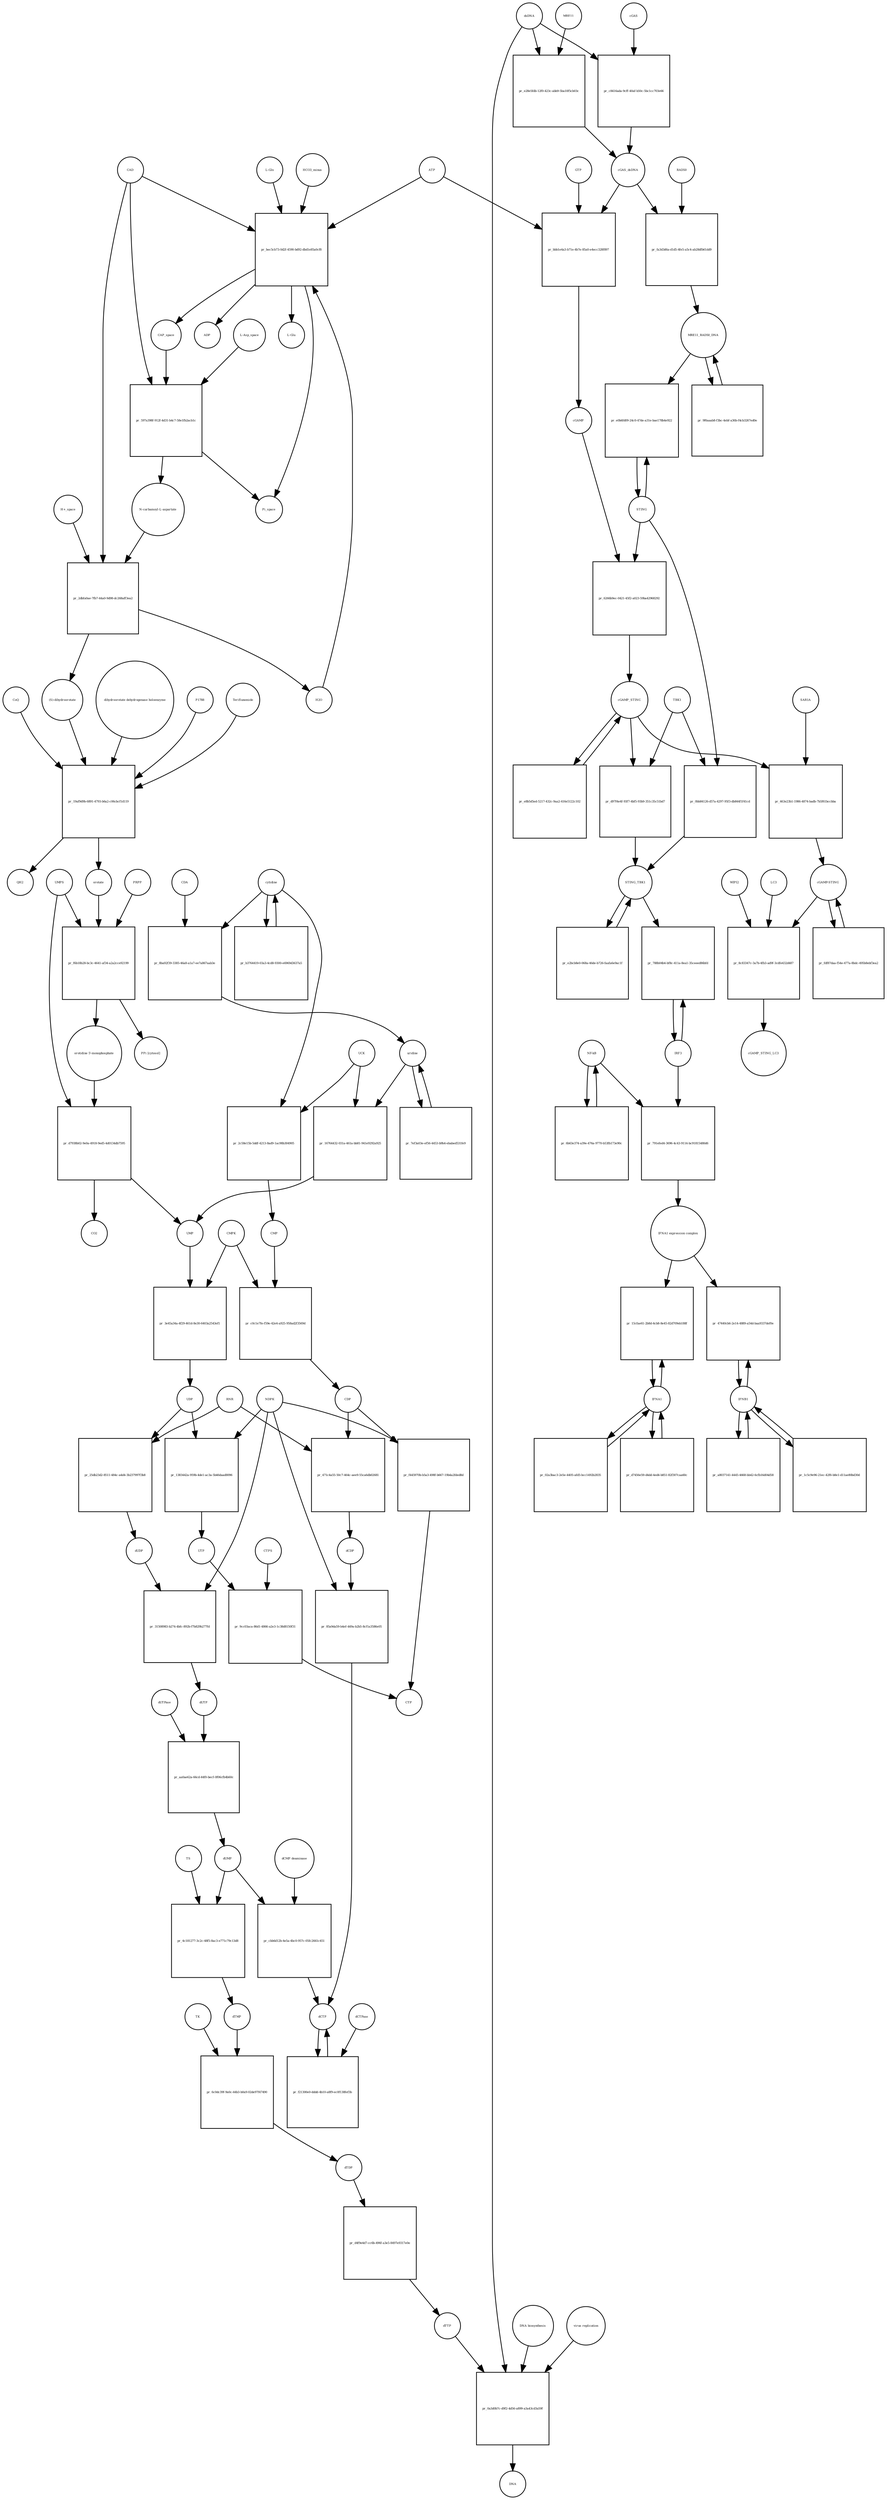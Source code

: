 strict digraph  {
"L-Gln" [annotation="", bipartite=0, cls="simple chemical", fontsize=4, label="L-Gln", shape=circle];
"pr_bec5cb73-0d2f-4590-bd92-dbd1e85a0cf8" [annotation="", bipartite=1, cls=process, fontsize=4, label="pr_bec5cb73-0d2f-4590-bd92-dbd1e85a0cf8", shape=square];
CAP_space [annotation="", bipartite=0, cls="simple chemical", fontsize=4, label=CAP_space, shape=circle];
CAD [annotation="", bipartite=0, cls=macromolecule, fontsize=4, label=CAD, shape=circle];
HCO3_minus [annotation="", bipartite=0, cls="simple chemical", fontsize=4, label=HCO3_minus, shape=circle];
H2O [annotation="", bipartite=0, cls="simple chemical", fontsize=4, label=H2O, shape=circle];
ATP [annotation="", bipartite=0, cls="simple chemical", fontsize=4, label=ATP, shape=circle];
"L-Glu" [annotation="", bipartite=0, cls="simple chemical", fontsize=4, label="L-Glu", shape=circle];
ADP [annotation="", bipartite=0, cls="simple chemical", fontsize=4, label=ADP, shape=circle];
Pi_space [annotation="", bipartite=0, cls="simple chemical", fontsize=4, label=Pi_space, shape=circle];
cytidine [annotation="", bipartite=0, cls="simple chemical", fontsize=4, label=cytidine, shape=circle];
"pr_8ba92f39-3385-46a8-a1a7-ee7a867aab3e" [annotation="", bipartite=1, cls=process, fontsize=4, label="pr_8ba92f39-3385-46a8-a1a7-ee7a867aab3e", shape=square];
uridine [annotation="", bipartite=0, cls="simple chemical", fontsize=4, label=uridine, shape=circle];
CDA [annotation="", bipartite=0, cls=macromolecule, fontsize=4, label=CDA, shape=circle];
"pr_16764432-031a-461a-bb81-941e9292a925" [annotation="", bipartite=1, cls=process, fontsize=4, label="pr_16764432-031a-461a-bb81-941e9292a925", shape=square];
UMP [annotation="", bipartite=0, cls="simple chemical", fontsize=4, label=UMP, shape=circle];
UCK [annotation="", bipartite=0, cls=macromolecule, fontsize=4, label=UCK, shape=circle];
"pr_2c58e15b-5ddf-4213-8ad9-1ac98b304905" [annotation="", bipartite=1, cls=process, fontsize=4, label="pr_2c58e15b-5ddf-4213-8ad9-1ac98b304905", shape=square];
CMP [annotation="", bipartite=0, cls="simple chemical", fontsize=4, label=CMP, shape=circle];
"pr_7ef3a03e-ef56-4453-b9b4-ebabed531fe9" [annotation="", bipartite=1, cls=process, fontsize=4, label="pr_7ef3a03e-ef56-4453-b9b4-ebabed531fe9", shape=square];
"pr_b3764419-03a3-4cd8-9300-e6969d3637a5" [annotation="", bipartite=1, cls=process, fontsize=4, label="pr_b3764419-03a3-4cd8-9300-e6969d3637a5", shape=square];
"pr_3e45a34a-4f29-461d-8e30-6403a2543ef1" [annotation="", bipartite=1, cls=process, fontsize=4, label="pr_3e45a34a-4f29-461d-8e30-6403a2543ef1", shape=square];
UDP [annotation="", bipartite=0, cls="simple chemical", fontsize=4, label=UDP, shape=circle];
CMPK [annotation="", bipartite=0, cls=macromolecule, fontsize=4, label=CMPK, shape=circle];
"pr_c0c1e7fe-f59e-42e4-a925-958ad2f3569d" [annotation="", bipartite=1, cls=process, fontsize=4, label="pr_c0c1e7fe-f59e-42e4-a925-958ad2f3569d", shape=square];
CDP [annotation="", bipartite=0, cls="simple chemical", fontsize=4, label=CDP, shape=circle];
"pr_1383442a-959b-4de1-ac3a-5b46daad8096" [annotation="", bipartite=1, cls=process, fontsize=4, label="pr_1383442a-959b-4de1-ac3a-5b46daad8096", shape=square];
UTP [annotation="", bipartite=0, cls="simple chemical", fontsize=4, label=UTP, shape=circle];
NDPK [annotation="", bipartite=0, cls=macromolecule, fontsize=4, label=NDPK, shape=circle];
"pr_f445970b-b5a3-498f-b667-19b4a2fded8d" [annotation="", bipartite=1, cls=process, fontsize=4, label="pr_f445970b-b5a3-498f-b667-19b4a2fded8d", shape=square];
CTP [annotation="", bipartite=0, cls="simple chemical", fontsize=4, label=CTP, shape=circle];
"pr_9cc03aca-86d1-4866-a2e3-1c38d8150f31" [annotation="", bipartite=1, cls=process, fontsize=4, label="pr_9cc03aca-86d1-4866-a2e3-1c38d8150f31", shape=square];
CTPS [annotation="", bipartite=0, cls=macromolecule, fontsize=4, label=CTPS, shape=circle];
"pr_25db23d2-8511-484c-a4d4-3b237997f3b8" [annotation="", bipartite=1, cls=process, fontsize=4, label="pr_25db23d2-8511-484c-a4d4-3b237997f3b8", shape=square];
dUDP [annotation="", bipartite=0, cls="simple chemical", fontsize=4, label=dUDP, shape=circle];
RNR [annotation="", bipartite=0, cls=macromolecule, fontsize=4, label=RNR, shape=circle];
"pr_31508983-b274-4bfc-892b-f7b829b277fd" [annotation="", bipartite=1, cls=process, fontsize=4, label="pr_31508983-b274-4bfc-892b-f7b829b277fd", shape=square];
dUTP [annotation="", bipartite=0, cls="simple chemical", fontsize=4, label=dUTP, shape=circle];
dCDP [annotation="", bipartite=0, cls="simple chemical", fontsize=4, label=dCDP, shape=circle];
"pr_85a9da59-b4ef-449a-b2b5-8cf1a3586e05" [annotation="", bipartite=1, cls=process, fontsize=4, label="pr_85a9da59-b4ef-449a-b2b5-8cf1a3586e05", shape=square];
dCTP [annotation="", bipartite=0, cls="simple chemical", fontsize=4, label=dCTP, shape=circle];
"pr_471c4a55-50c7-464c-aee9-55ca6db02681" [annotation="", bipartite=1, cls=process, fontsize=4, label="pr_471c4a55-50c7-464c-aee9-55ca6db02681", shape=square];
"pr_aa0ae62a-66cd-44f0-becf-0f06cfb4b60c" [annotation="", bipartite=1, cls=process, fontsize=4, label="pr_aa0ae62a-66cd-44f0-becf-0f06cfb4b60c", shape=square];
dUMP [annotation="", bipartite=0, cls="simple chemical", fontsize=4, label=dUMP, shape=circle];
dUTPase [annotation="", bipartite=0, cls=macromolecule, fontsize=4, label=dUTPase, shape=circle];
"pr_f21300e0-dddd-4b10-a8f9-ec0f138fef3b" [annotation="", bipartite=1, cls=process, fontsize=4, label="pr_f21300e0-dddd-4b10-a8f9-ec0f138fef3b", shape=square];
dCTPase [annotation="", bipartite=0, cls=macromolecule, fontsize=4, label=dCTPase, shape=circle];
"pr_cbb6d12b-4e5a-4bc0-957c-05fc2661c451" [annotation="", bipartite=1, cls=process, fontsize=4, label="pr_cbb6d12b-4e5a-4bc0-957c-05fc2661c451", shape=square];
"dCMP deaminase" [annotation="", bipartite=0, cls=macromolecule, fontsize=4, label="dCMP deaminase", shape=circle];
"pr_4c181277-3c2c-48f5-8ac3-e771c79c13d8" [annotation="", bipartite=1, cls=process, fontsize=4, label="pr_4c181277-3c2c-48f5-8ac3-e771c79c13d8", shape=square];
dTMP [annotation="", bipartite=0, cls="simple chemical", fontsize=4, label=dTMP, shape=circle];
TS [annotation="", bipartite=0, cls=macromolecule, fontsize=4, label=TS, shape=circle];
"pr_6c0dc39f-9a0c-44b3-b0a9-02de97f47490" [annotation="", bipartite=1, cls=process, fontsize=4, label="pr_6c0dc39f-9a0c-44b3-b0a9-02de97f47490", shape=square];
dTDP [annotation="", bipartite=0, cls="simple chemical", fontsize=4, label=dTDP, shape=circle];
TK [annotation="", bipartite=0, cls=macromolecule, fontsize=4, label=TK, shape=circle];
"pr_d4f9e4d7-cc6b-496f-a3e5-8497e9317e0e" [annotation="", bipartite=1, cls=process, fontsize=4, label="pr_d4f9e4d7-cc6b-496f-a3e5-8497e9317e0e", shape=square];
dTTP [annotation="", bipartite=0, cls="simple chemical", fontsize=4, label=dTTP, shape=circle];
dsDNA [annotation="", bipartite=0, cls="simple chemical", fontsize=4, label=dsDNA, shape=circle];
"pr_c8416ada-9cff-40af-b50c-5bc1cc703e66" [annotation="", bipartite=1, cls=process, fontsize=4, label="pr_c8416ada-9cff-40af-b50c-5bc1cc703e66", shape=square];
cGAS [annotation="", bipartite=0, cls=macromolecule, fontsize=4, label=cGAS, shape=circle];
cGAS_dsDNA [annotation="", bipartite=0, cls=complex, fontsize=4, label=cGAS_dsDNA, shape=circle];
"pr_bbb1e4a3-b71e-4b7e-85a0-e4ecc328f897" [annotation="", bipartite=1, cls=process, fontsize=4, label="pr_bbb1e4a3-b71e-4b7e-85a0-e4ecc328f897", shape=square];
GTP [annotation="", bipartite=0, cls="simple chemical", fontsize=4, label=GTP, shape=circle];
cGAMP [annotation="", bipartite=0, cls="simple chemical", fontsize=4, label=cGAMP, shape=circle];
"pr_6266b9ec-0421-45f2-a023-59ba42968292" [annotation="", bipartite=1, cls=process, fontsize=4, label="pr_6266b9ec-0421-45f2-a023-59ba42968292", shape=square];
STING [annotation="", bipartite=0, cls="macromolecule multimer", fontsize=4, label=STING, shape=circle];
cGAMP_STING [annotation="", bipartite=0, cls=complex, fontsize=4, label=cGAMP_STING, shape=circle];
TBK1 [annotation="", bipartite=0, cls=macromolecule, fontsize=4, label=TBK1, shape=circle];
"pr_d97f4e4f-93f7-4bf5-93b9-351c35c51bd7" [annotation="", bipartite=1, cls=process, fontsize=4, label="pr_d97f4e4f-93f7-4bf5-93b9-351c35c51bd7", shape=square];
STING_TBK1 [annotation="", bipartite=0, cls=complex, fontsize=4, label=STING_TBK1, shape=circle];
"pr_e8b5d5ed-5217-432c-9aa2-416e5122c102" [annotation="", bipartite=1, cls=process, fontsize=4, label="pr_e8b5d5ed-5217-432c-9aa2-416e5122c102", shape=square];
"pr_e2bcb8e0-068a-46de-b726-faafa6e9ac1f" [annotation="", bipartite=1, cls=process, fontsize=4, label="pr_e2bcb8e0-068a-46de-b726-faafa6e9ac1f", shape=square];
"NF-kB" [annotation="", bipartite=0, cls=complex, fontsize=4, label="NF-kB", shape=circle];
"pr_6b63e374-a39e-476a-9770-b53fb173e90c" [annotation="", bipartite=1, cls=process, fontsize=4, label="pr_6b63e374-a39e-476a-9770-b53fb173e90c", shape=square];
IFNA1 [annotation="", bipartite=0, cls="nucleic acid feature", fontsize=4, label=IFNA1, shape=circle];
"pr_d7456e59-d4dd-4ed4-b851-82f307caa60c" [annotation="", bipartite=1, cls=process, fontsize=4, label="pr_d7456e59-d4dd-4ed4-b851-82f307caa60c", shape=square];
IFNB1 [annotation="", bipartite=0, cls="nucleic acid feature", fontsize=4, label=IFNB1, shape=circle];
"pr_1c5c9e96-21ec-42f6-b8e1-d11ae80bd30d" [annotation="", bipartite=1, cls=process, fontsize=4, label="pr_1c5c9e96-21ec-42f6-b8e1-d11ae80bd30d", shape=square];
"pr_02a3bac3-2e5e-4405-afd5-bcc1492b2835" [annotation="", bipartite=1, cls=process, fontsize=4, label="pr_02a3bac3-2e5e-4405-afd5-bcc1492b2835", shape=square];
"pr_a8037141-4445-4668-bb42-6cfb16d04d58" [annotation="", bipartite=1, cls=process, fontsize=4, label="pr_a8037141-4445-4668-bb42-6cfb16d04d58", shape=square];
"pr_47440cb6-2e14-4889-a54d-baa9337def0e" [annotation="", bipartite=1, cls=process, fontsize=4, label="pr_47440cb6-2e14-4889-a54d-baa9337def0e", shape=square];
"IFNA1 expression complex" [annotation="", bipartite=0, cls=complex, fontsize=4, label="IFNA1 expression complex", shape=circle];
"cGAMP-STING" [annotation="", bipartite=0, cls=complex, fontsize=4, label="cGAMP-STING", shape=circle];
"pr_fdf87daa-f54e-477a-8bdc-495b8ebf3ea2" [annotation="", bipartite=1, cls=process, fontsize=4, label="pr_fdf87daa-f54e-477a-8bdc-495b8ebf3ea2", shape=square];
"pr_e28e5fdb-12f0-423c-abb9-5ba10f5cb03c" [annotation="", bipartite=1, cls=process, fontsize=4, label="pr_e28e5fdb-12f0-423c-abb9-5ba10f5cb03c", shape=square];
MRE11 [annotation="", bipartite=0, cls="macromolecule multimer", fontsize=4, label=MRE11, shape=circle];
RAD50 [annotation="", bipartite=0, cls="macromolecule multimer", fontsize=4, label=RAD50, shape=circle];
"pr_fa3d3d6a-d1d5-4fe5-a5c4-ab28dfb61dd9" [annotation="", bipartite=1, cls=process, fontsize=4, label="pr_fa3d3d6a-d1d5-4fe5-a5c4-ab28dfb61dd9", shape=square];
MRE11_RAD50_DNA [annotation="", bipartite=0, cls=complex, fontsize=4, label=MRE11_RAD50_DNA, shape=circle];
IRF3 [annotation="", bipartite=0, cls="macromolecule multimer", fontsize=4, label=IRF3, shape=circle];
"pr_788b04b4-bf8c-411a-8ea1-35ceeed86bfd" [annotation="", bipartite=1, cls=process, fontsize=4, label="pr_788b04b4-bf8c-411a-8ea1-35ceeed86bfd", shape=square];
"pr_463e23b1-1986-4874-badb-7b5f61bccbba" [annotation="", bipartite=1, cls=process, fontsize=4, label="pr_463e23b1-1986-4874-badb-7b5f61bccbba", shape=square];
SAR1A [annotation="", bipartite=0, cls=macromolecule, fontsize=4, label=SAR1A, shape=circle];
"pr_8c83347c-3a7b-4fb3-ad9f-3cdfe432d487" [annotation="", bipartite=1, cls=process, fontsize=4, label="pr_8c83347c-3a7b-4fb3-ad9f-3cdfe432d487", shape=square];
LC3 [annotation="", bipartite=0, cls=macromolecule, fontsize=4, label=LC3, shape=circle];
cGAMP_STING_LC3 [annotation="", bipartite=0, cls=complex, fontsize=4, label=cGAMP_STING_LC3, shape=circle];
WIPI2 [annotation="", bipartite=0, cls=macromolecule, fontsize=4, label=WIPI2, shape=circle];
"pr_e0b6fd09-24c0-47de-a31e-bae178b4e922" [annotation="", bipartite=1, cls=process, fontsize=4, label="pr_e0b6fd09-24c0-47de-a31e-bae178b4e922", shape=square];
"pr_0bb84126-d57a-4297-95f3-db844f1f41cd" [annotation="", bipartite=1, cls=process, fontsize=4, label="pr_0bb84126-d57a-4297-95f3-db844f1f41cd", shape=square];
"pr_9f6aaab8-f3bc-4ebf-a36b-f4cb3267ed0e" [annotation="", bipartite=1, cls=process, fontsize=4, label="pr_9f6aaab8-f3bc-4ebf-a36b-f4cb3267ed0e", shape=square];
"pr_597a398f-912f-4d31-b4c7-58e1fb2acb1c" [annotation="", bipartite=1, cls=process, fontsize=4, label="pr_597a398f-912f-4d31-b4c7-58e1fb2acb1c", shape=square];
"N-carbamoyl-L-aspartate" [annotation="", bipartite=0, cls="simple chemical", fontsize=4, label="N-carbamoyl-L-aspartate", shape=circle];
"L-Asp_space" [annotation="", bipartite=0, cls="simple chemical", fontsize=4, label="L-Asp_space", shape=circle];
"pr_2dbfa0ae-7fb7-44a0-9d98-dc268aff3ea2" [annotation="", bipartite=1, cls=process, fontsize=4, label="pr_2dbfa0ae-7fb7-44a0-9d98-dc268aff3ea2", shape=square];
"(S)-dihydroorotate" [annotation="", bipartite=0, cls="simple chemical", fontsize=4, label="(S)-dihydroorotate", shape=circle];
"H+_space" [annotation="", bipartite=0, cls="simple chemical", fontsize=4, label="H+_space", shape=circle];
"pr_19af9d9b-6891-4793-b6a2-c06cbcf1d119" [annotation="", bipartite=1, cls=process, fontsize=4, label="pr_19af9d9b-6891-4793-b6a2-c06cbcf1d119", shape=square];
orotate [annotation="", bipartite=0, cls="simple chemical", fontsize=4, label=orotate, shape=circle];
"dihydroorotate dehydrogenase holoenzyme" [annotation="", bipartite=0, cls="simple chemical", fontsize=4, label="dihydroorotate dehydrogenase holoenzyme", shape=circle];
P1788 [annotation="", bipartite=0, cls="simple chemical", fontsize=4, label=P1788, shape=circle];
Teriflunomide [annotation="", bipartite=0, cls="simple chemical", fontsize=4, label=Teriflunomide, shape=circle];
CoQ [annotation="", bipartite=0, cls="simple chemical", fontsize=4, label=CoQ, shape=circle];
QH2 [annotation="", bipartite=0, cls="simple chemical", fontsize=4, label=QH2, shape=circle];
"pr_f6b18b28-bc3c-4641-af34-a2a2cce92199" [annotation="", bipartite=1, cls=process, fontsize=4, label="pr_f6b18b28-bc3c-4641-af34-a2a2cce92199", shape=square];
"orotidine 5'-monophosphate" [annotation="", bipartite=0, cls="simple chemical", fontsize=4, label="orotidine 5'-monophosphate", shape=circle];
UMPS [annotation="", bipartite=0, cls="macromolecule multimer", fontsize=4, label=UMPS, shape=circle];
PRPP [annotation="", bipartite=0, cls="simple chemical", fontsize=4, label=PRPP, shape=circle];
"PPi [cytosol]" [annotation="", bipartite=0, cls="simple chemical", fontsize=4, label="PPi [cytosol]", shape=circle];
"pr_d7938b02-9e0a-4918-9ed5-4d0134db7595" [annotation="", bipartite=1, cls=process, fontsize=4, label="pr_d7938b02-9e0a-4918-9ed5-4d0134db7595", shape=square];
CO2 [annotation="", bipartite=0, cls="simple chemical", fontsize=4, label=CO2, shape=circle];
"pr_0a3d0b7c-d9f2-4d56-a899-a3a43cd3a59f" [annotation="", bipartite=1, cls=process, fontsize=4, label="pr_0a3d0b7c-d9f2-4d56-a899-a3a43cd3a59f", shape=square];
DNA [annotation="", bipartite=0, cls="nucleic acid feature", fontsize=4, label=DNA, shape=circle];
"DNA biosynthesis" [annotation="urn_miriam_obo.go_GO%3A0071897", bipartite=0, cls=phenotype, fontsize=4, label="DNA biosynthesis", shape=circle];
"virus replication" [annotation="", bipartite=0, cls=phenotype, fontsize=4, label="virus replication", shape=circle];
"pr_15cfae61-2b8d-4cb8-8e45-82d709eb188f" [annotation="", bipartite=1, cls=process, fontsize=4, label="pr_15cfae61-2b8d-4cb8-8e45-82d709eb188f", shape=square];
"pr_791efed4-3696-4c43-9114-bc91815480d6" [annotation="", bipartite=1, cls=process, fontsize=4, label="pr_791efed4-3696-4c43-9114-bc91815480d6", shape=square];
"L-Gln" -> "pr_bec5cb73-0d2f-4590-bd92-dbd1e85a0cf8"  [annotation="", interaction_type=consumption];
"pr_bec5cb73-0d2f-4590-bd92-dbd1e85a0cf8" -> CAP_space  [annotation="", interaction_type=production];
"pr_bec5cb73-0d2f-4590-bd92-dbd1e85a0cf8" -> "L-Glu"  [annotation="", interaction_type=production];
"pr_bec5cb73-0d2f-4590-bd92-dbd1e85a0cf8" -> ADP  [annotation="", interaction_type=production];
"pr_bec5cb73-0d2f-4590-bd92-dbd1e85a0cf8" -> Pi_space  [annotation="", interaction_type=production];
CAP_space -> "pr_597a398f-912f-4d31-b4c7-58e1fb2acb1c"  [annotation="", interaction_type=consumption];
CAD -> "pr_bec5cb73-0d2f-4590-bd92-dbd1e85a0cf8"  [annotation=urn_miriam_reactome_REACT_1698, interaction_type=catalysis];
CAD -> "pr_597a398f-912f-4d31-b4c7-58e1fb2acb1c"  [annotation=urn_miriam_reactome_REACT_1698, interaction_type=catalysis];
CAD -> "pr_2dbfa0ae-7fb7-44a0-9d98-dc268aff3ea2"  [annotation=urn_miriam_reactome_REACT_1698, interaction_type=catalysis];
HCO3_minus -> "pr_bec5cb73-0d2f-4590-bd92-dbd1e85a0cf8"  [annotation="", interaction_type=consumption];
H2O -> "pr_bec5cb73-0d2f-4590-bd92-dbd1e85a0cf8"  [annotation="", interaction_type=consumption];
ATP -> "pr_bec5cb73-0d2f-4590-bd92-dbd1e85a0cf8"  [annotation="", interaction_type=consumption];
ATP -> "pr_bbb1e4a3-b71e-4b7e-85a0-e4ecc328f897"  [annotation="", interaction_type=consumption];
cytidine -> "pr_8ba92f39-3385-46a8-a1a7-ee7a867aab3e"  [annotation="", interaction_type=consumption];
cytidine -> "pr_2c58e15b-5ddf-4213-8ad9-1ac98b304905"  [annotation="", interaction_type=consumption];
cytidine -> "pr_b3764419-03a3-4cd8-9300-e6969d3637a5"  [annotation="", interaction_type=consumption];
"pr_8ba92f39-3385-46a8-a1a7-ee7a867aab3e" -> uridine  [annotation="", interaction_type=production];
uridine -> "pr_16764432-031a-461a-bb81-941e9292a925"  [annotation="", interaction_type=consumption];
uridine -> "pr_7ef3a03e-ef56-4453-b9b4-ebabed531fe9"  [annotation="", interaction_type=consumption];
CDA -> "pr_8ba92f39-3385-46a8-a1a7-ee7a867aab3e"  [annotation="", interaction_type=catalysis];
"pr_16764432-031a-461a-bb81-941e9292a925" -> UMP  [annotation="", interaction_type=production];
UMP -> "pr_3e45a34a-4f29-461d-8e30-6403a2543ef1"  [annotation="", interaction_type=consumption];
UCK -> "pr_16764432-031a-461a-bb81-941e9292a925"  [annotation="", interaction_type=catalysis];
UCK -> "pr_2c58e15b-5ddf-4213-8ad9-1ac98b304905"  [annotation="", interaction_type=catalysis];
"pr_2c58e15b-5ddf-4213-8ad9-1ac98b304905" -> CMP  [annotation="", interaction_type=production];
CMP -> "pr_c0c1e7fe-f59e-42e4-a925-958ad2f3569d"  [annotation="", interaction_type=consumption];
"pr_7ef3a03e-ef56-4453-b9b4-ebabed531fe9" -> uridine  [annotation="", interaction_type=production];
"pr_b3764419-03a3-4cd8-9300-e6969d3637a5" -> cytidine  [annotation="", interaction_type=production];
"pr_3e45a34a-4f29-461d-8e30-6403a2543ef1" -> UDP  [annotation="", interaction_type=production];
UDP -> "pr_1383442a-959b-4de1-ac3a-5b46daad8096"  [annotation="", interaction_type=consumption];
UDP -> "pr_25db23d2-8511-484c-a4d4-3b237997f3b8"  [annotation="", interaction_type=consumption];
CMPK -> "pr_3e45a34a-4f29-461d-8e30-6403a2543ef1"  [annotation="", interaction_type=catalysis];
CMPK -> "pr_c0c1e7fe-f59e-42e4-a925-958ad2f3569d"  [annotation="", interaction_type=catalysis];
"pr_c0c1e7fe-f59e-42e4-a925-958ad2f3569d" -> CDP  [annotation="", interaction_type=production];
CDP -> "pr_f445970b-b5a3-498f-b667-19b4a2fded8d"  [annotation="", interaction_type=consumption];
CDP -> "pr_471c4a55-50c7-464c-aee9-55ca6db02681"  [annotation="", interaction_type=consumption];
"pr_1383442a-959b-4de1-ac3a-5b46daad8096" -> UTP  [annotation="", interaction_type=production];
UTP -> "pr_9cc03aca-86d1-4866-a2e3-1c38d8150f31"  [annotation="", interaction_type=consumption];
NDPK -> "pr_1383442a-959b-4de1-ac3a-5b46daad8096"  [annotation="", interaction_type=catalysis];
NDPK -> "pr_f445970b-b5a3-498f-b667-19b4a2fded8d"  [annotation="", interaction_type=catalysis];
NDPK -> "pr_31508983-b274-4bfc-892b-f7b829b277fd"  [annotation="", interaction_type=catalysis];
NDPK -> "pr_85a9da59-b4ef-449a-b2b5-8cf1a3586e05"  [annotation="", interaction_type=catalysis];
"pr_f445970b-b5a3-498f-b667-19b4a2fded8d" -> CTP  [annotation="", interaction_type=production];
"pr_9cc03aca-86d1-4866-a2e3-1c38d8150f31" -> CTP  [annotation="", interaction_type=production];
CTPS -> "pr_9cc03aca-86d1-4866-a2e3-1c38d8150f31"  [annotation="", interaction_type=catalysis];
"pr_25db23d2-8511-484c-a4d4-3b237997f3b8" -> dUDP  [annotation="", interaction_type=production];
dUDP -> "pr_31508983-b274-4bfc-892b-f7b829b277fd"  [annotation="", interaction_type=consumption];
RNR -> "pr_25db23d2-8511-484c-a4d4-3b237997f3b8"  [annotation="", interaction_type=catalysis];
RNR -> "pr_471c4a55-50c7-464c-aee9-55ca6db02681"  [annotation="", interaction_type=catalysis];
"pr_31508983-b274-4bfc-892b-f7b829b277fd" -> dUTP  [annotation="", interaction_type=production];
dUTP -> "pr_aa0ae62a-66cd-44f0-becf-0f06cfb4b60c"  [annotation="", interaction_type=consumption];
dCDP -> "pr_85a9da59-b4ef-449a-b2b5-8cf1a3586e05"  [annotation="", interaction_type=consumption];
"pr_85a9da59-b4ef-449a-b2b5-8cf1a3586e05" -> dCTP  [annotation="", interaction_type=production];
dCTP -> "pr_f21300e0-dddd-4b10-a8f9-ec0f138fef3b"  [annotation="", interaction_type=consumption];
"pr_471c4a55-50c7-464c-aee9-55ca6db02681" -> dCDP  [annotation="", interaction_type=production];
"pr_aa0ae62a-66cd-44f0-becf-0f06cfb4b60c" -> dUMP  [annotation="", interaction_type=production];
dUMP -> "pr_cbb6d12b-4e5a-4bc0-957c-05fc2661c451"  [annotation="", interaction_type=consumption];
dUMP -> "pr_4c181277-3c2c-48f5-8ac3-e771c79c13d8"  [annotation="", interaction_type=consumption];
dUTPase -> "pr_aa0ae62a-66cd-44f0-becf-0f06cfb4b60c"  [annotation="", interaction_type=catalysis];
"pr_f21300e0-dddd-4b10-a8f9-ec0f138fef3b" -> dCTP  [annotation="", interaction_type=production];
dCTPase -> "pr_f21300e0-dddd-4b10-a8f9-ec0f138fef3b"  [annotation="", interaction_type=catalysis];
"pr_cbb6d12b-4e5a-4bc0-957c-05fc2661c451" -> dCTP  [annotation="", interaction_type=production];
"dCMP deaminase" -> "pr_cbb6d12b-4e5a-4bc0-957c-05fc2661c451"  [annotation="", interaction_type=catalysis];
"pr_4c181277-3c2c-48f5-8ac3-e771c79c13d8" -> dTMP  [annotation="", interaction_type=production];
dTMP -> "pr_6c0dc39f-9a0c-44b3-b0a9-02de97f47490"  [annotation="", interaction_type=consumption];
TS -> "pr_4c181277-3c2c-48f5-8ac3-e771c79c13d8"  [annotation="", interaction_type=catalysis];
"pr_6c0dc39f-9a0c-44b3-b0a9-02de97f47490" -> dTDP  [annotation="", interaction_type=production];
dTDP -> "pr_d4f9e4d7-cc6b-496f-a3e5-8497e9317e0e"  [annotation="", interaction_type=consumption];
TK -> "pr_6c0dc39f-9a0c-44b3-b0a9-02de97f47490"  [annotation="", interaction_type=catalysis];
"pr_d4f9e4d7-cc6b-496f-a3e5-8497e9317e0e" -> dTTP  [annotation="", interaction_type=production];
dTTP -> "pr_0a3d0b7c-d9f2-4d56-a899-a3a43cd3a59f"  [annotation="", interaction_type=consumption];
dsDNA -> "pr_c8416ada-9cff-40af-b50c-5bc1cc703e66"  [annotation="", interaction_type=consumption];
dsDNA -> "pr_e28e5fdb-12f0-423c-abb9-5ba10f5cb03c"  [annotation="", interaction_type=consumption];
dsDNA -> "pr_0a3d0b7c-d9f2-4d56-a899-a3a43cd3a59f"  [annotation="", interaction_type=consumption];
"pr_c8416ada-9cff-40af-b50c-5bc1cc703e66" -> cGAS_dsDNA  [annotation="", interaction_type=production];
cGAS -> "pr_c8416ada-9cff-40af-b50c-5bc1cc703e66"  [annotation="", interaction_type=consumption];
cGAS_dsDNA -> "pr_bbb1e4a3-b71e-4b7e-85a0-e4ecc328f897"  [annotation="", interaction_type=catalysis];
cGAS_dsDNA -> "pr_fa3d3d6a-d1d5-4fe5-a5c4-ab28dfb61dd9"  [annotation="", interaction_type=consumption];
"pr_bbb1e4a3-b71e-4b7e-85a0-e4ecc328f897" -> cGAMP  [annotation="", interaction_type=production];
GTP -> "pr_bbb1e4a3-b71e-4b7e-85a0-e4ecc328f897"  [annotation="", interaction_type=consumption];
cGAMP -> "pr_6266b9ec-0421-45f2-a023-59ba42968292"  [annotation="", interaction_type=consumption];
"pr_6266b9ec-0421-45f2-a023-59ba42968292" -> cGAMP_STING  [annotation="", interaction_type=production];
STING -> "pr_6266b9ec-0421-45f2-a023-59ba42968292"  [annotation="", interaction_type=consumption];
STING -> "pr_e0b6fd09-24c0-47de-a31e-bae178b4e922"  [annotation="", interaction_type=consumption];
STING -> "pr_0bb84126-d57a-4297-95f3-db844f1f41cd"  [annotation="", interaction_type=consumption];
cGAMP_STING -> "pr_d97f4e4f-93f7-4bf5-93b9-351c35c51bd7"  [annotation="", interaction_type=consumption];
cGAMP_STING -> "pr_e8b5d5ed-5217-432c-9aa2-416e5122c102"  [annotation="", interaction_type=consumption];
cGAMP_STING -> "pr_463e23b1-1986-4874-badb-7b5f61bccbba"  [annotation="", interaction_type=consumption];
TBK1 -> "pr_d97f4e4f-93f7-4bf5-93b9-351c35c51bd7"  [annotation="", interaction_type=consumption];
TBK1 -> "pr_0bb84126-d57a-4297-95f3-db844f1f41cd"  [annotation="", interaction_type=consumption];
"pr_d97f4e4f-93f7-4bf5-93b9-351c35c51bd7" -> STING_TBK1  [annotation="", interaction_type=production];
STING_TBK1 -> "pr_e2bcb8e0-068a-46de-b726-faafa6e9ac1f"  [annotation="", interaction_type=consumption];
STING_TBK1 -> "pr_788b04b4-bf8c-411a-8ea1-35ceeed86bfd"  [annotation="", interaction_type=catalysis];
"pr_e8b5d5ed-5217-432c-9aa2-416e5122c102" -> cGAMP_STING  [annotation="", interaction_type=production];
"pr_e2bcb8e0-068a-46de-b726-faafa6e9ac1f" -> STING_TBK1  [annotation="", interaction_type=production];
"NF-kB" -> "pr_6b63e374-a39e-476a-9770-b53fb173e90c"  [annotation="", interaction_type=consumption];
"NF-kB" -> "pr_791efed4-3696-4c43-9114-bc91815480d6"  [annotation="", interaction_type=consumption];
"pr_6b63e374-a39e-476a-9770-b53fb173e90c" -> "NF-kB"  [annotation="", interaction_type=production];
IFNA1 -> "pr_d7456e59-d4dd-4ed4-b851-82f307caa60c"  [annotation="", interaction_type=consumption];
IFNA1 -> "pr_02a3bac3-2e5e-4405-afd5-bcc1492b2835"  [annotation="", interaction_type=consumption];
IFNA1 -> "pr_15cfae61-2b8d-4cb8-8e45-82d709eb188f"  [annotation="", interaction_type=consumption];
"pr_d7456e59-d4dd-4ed4-b851-82f307caa60c" -> IFNA1  [annotation="", interaction_type=production];
IFNB1 -> "pr_1c5c9e96-21ec-42f6-b8e1-d11ae80bd30d"  [annotation="", interaction_type=consumption];
IFNB1 -> "pr_a8037141-4445-4668-bb42-6cfb16d04d58"  [annotation="", interaction_type=consumption];
IFNB1 -> "pr_47440cb6-2e14-4889-a54d-baa9337def0e"  [annotation="", interaction_type=consumption];
"pr_1c5c9e96-21ec-42f6-b8e1-d11ae80bd30d" -> IFNB1  [annotation="", interaction_type=production];
"pr_02a3bac3-2e5e-4405-afd5-bcc1492b2835" -> IFNA1  [annotation="", interaction_type=production];
"pr_a8037141-4445-4668-bb42-6cfb16d04d58" -> IFNB1  [annotation="", interaction_type=production];
"pr_47440cb6-2e14-4889-a54d-baa9337def0e" -> IFNB1  [annotation="", interaction_type=production];
"IFNA1 expression complex" -> "pr_47440cb6-2e14-4889-a54d-baa9337def0e"  [annotation="", interaction_type=stimulation];
"IFNA1 expression complex" -> "pr_15cfae61-2b8d-4cb8-8e45-82d709eb188f"  [annotation="", interaction_type=stimulation];
"cGAMP-STING" -> "pr_fdf87daa-f54e-477a-8bdc-495b8ebf3ea2"  [annotation="", interaction_type=consumption];
"cGAMP-STING" -> "pr_8c83347c-3a7b-4fb3-ad9f-3cdfe432d487"  [annotation="", interaction_type=consumption];
"pr_fdf87daa-f54e-477a-8bdc-495b8ebf3ea2" -> "cGAMP-STING"  [annotation="", interaction_type=production];
"pr_e28e5fdb-12f0-423c-abb9-5ba10f5cb03c" -> cGAS_dsDNA  [annotation="", interaction_type=production];
MRE11 -> "pr_e28e5fdb-12f0-423c-abb9-5ba10f5cb03c"  [annotation="", interaction_type=consumption];
RAD50 -> "pr_fa3d3d6a-d1d5-4fe5-a5c4-ab28dfb61dd9"  [annotation="", interaction_type=consumption];
"pr_fa3d3d6a-d1d5-4fe5-a5c4-ab28dfb61dd9" -> MRE11_RAD50_DNA  [annotation="", interaction_type=production];
MRE11_RAD50_DNA -> "pr_e0b6fd09-24c0-47de-a31e-bae178b4e922"  [annotation="", interaction_type=catalysis];
MRE11_RAD50_DNA -> "pr_9f6aaab8-f3bc-4ebf-a36b-f4cb3267ed0e"  [annotation="", interaction_type=consumption];
IRF3 -> "pr_788b04b4-bf8c-411a-8ea1-35ceeed86bfd"  [annotation="", interaction_type=consumption];
IRF3 -> "pr_791efed4-3696-4c43-9114-bc91815480d6"  [annotation="", interaction_type=consumption];
"pr_788b04b4-bf8c-411a-8ea1-35ceeed86bfd" -> IRF3  [annotation="", interaction_type=production];
"pr_463e23b1-1986-4874-badb-7b5f61bccbba" -> "cGAMP-STING"  [annotation="", interaction_type=production];
SAR1A -> "pr_463e23b1-1986-4874-badb-7b5f61bccbba"  [annotation="", interaction_type=catalysis];
"pr_8c83347c-3a7b-4fb3-ad9f-3cdfe432d487" -> cGAMP_STING_LC3  [annotation="", interaction_type=production];
LC3 -> "pr_8c83347c-3a7b-4fb3-ad9f-3cdfe432d487"  [annotation="", interaction_type=consumption];
WIPI2 -> "pr_8c83347c-3a7b-4fb3-ad9f-3cdfe432d487"  [annotation="", interaction_type=catalysis];
"pr_e0b6fd09-24c0-47de-a31e-bae178b4e922" -> STING  [annotation="", interaction_type=production];
"pr_0bb84126-d57a-4297-95f3-db844f1f41cd" -> STING_TBK1  [annotation="", interaction_type=production];
"pr_9f6aaab8-f3bc-4ebf-a36b-f4cb3267ed0e" -> MRE11_RAD50_DNA  [annotation="", interaction_type=production];
"pr_597a398f-912f-4d31-b4c7-58e1fb2acb1c" -> "N-carbamoyl-L-aspartate"  [annotation="", interaction_type=production];
"pr_597a398f-912f-4d31-b4c7-58e1fb2acb1c" -> Pi_space  [annotation="", interaction_type=production];
"N-carbamoyl-L-aspartate" -> "pr_2dbfa0ae-7fb7-44a0-9d98-dc268aff3ea2"  [annotation="", interaction_type=consumption];
"L-Asp_space" -> "pr_597a398f-912f-4d31-b4c7-58e1fb2acb1c"  [annotation="", interaction_type=consumption];
"pr_2dbfa0ae-7fb7-44a0-9d98-dc268aff3ea2" -> "(S)-dihydroorotate"  [annotation="", interaction_type=production];
"pr_2dbfa0ae-7fb7-44a0-9d98-dc268aff3ea2" -> H2O  [annotation="", interaction_type=production];
"(S)-dihydroorotate" -> "pr_19af9d9b-6891-4793-b6a2-c06cbcf1d119"  [annotation="", interaction_type=consumption];
"H+_space" -> "pr_2dbfa0ae-7fb7-44a0-9d98-dc268aff3ea2"  [annotation="", interaction_type=consumption];
"pr_19af9d9b-6891-4793-b6a2-c06cbcf1d119" -> orotate  [annotation="", interaction_type=production];
"pr_19af9d9b-6891-4793-b6a2-c06cbcf1d119" -> QH2  [annotation="", interaction_type=production];
orotate -> "pr_f6b18b28-bc3c-4641-af34-a2a2cce92199"  [annotation="", interaction_type=consumption];
"dihydroorotate dehydrogenase holoenzyme" -> "pr_19af9d9b-6891-4793-b6a2-c06cbcf1d119"  [annotation=urn_miriam_reactome_REACT_1698, interaction_type=catalysis];
P1788 -> "pr_19af9d9b-6891-4793-b6a2-c06cbcf1d119"  [annotation=urn_miriam_reactome_REACT_1698, interaction_type=inhibition];
Teriflunomide -> "pr_19af9d9b-6891-4793-b6a2-c06cbcf1d119"  [annotation=urn_miriam_reactome_REACT_1698, interaction_type=inhibition];
CoQ -> "pr_19af9d9b-6891-4793-b6a2-c06cbcf1d119"  [annotation="", interaction_type=consumption];
"pr_f6b18b28-bc3c-4641-af34-a2a2cce92199" -> "orotidine 5'-monophosphate"  [annotation="", interaction_type=production];
"pr_f6b18b28-bc3c-4641-af34-a2a2cce92199" -> "PPi [cytosol]"  [annotation="", interaction_type=production];
"orotidine 5'-monophosphate" -> "pr_d7938b02-9e0a-4918-9ed5-4d0134db7595"  [annotation="", interaction_type=consumption];
UMPS -> "pr_f6b18b28-bc3c-4641-af34-a2a2cce92199"  [annotation=urn_miriam_reactome_REACT_1698, interaction_type=catalysis];
UMPS -> "pr_d7938b02-9e0a-4918-9ed5-4d0134db7595"  [annotation=urn_miriam_reactome_REACT_1698, interaction_type=catalysis];
PRPP -> "pr_f6b18b28-bc3c-4641-af34-a2a2cce92199"  [annotation="", interaction_type=consumption];
"pr_d7938b02-9e0a-4918-9ed5-4d0134db7595" -> UMP  [annotation="", interaction_type=production];
"pr_d7938b02-9e0a-4918-9ed5-4d0134db7595" -> CO2  [annotation="", interaction_type=production];
"pr_0a3d0b7c-d9f2-4d56-a899-a3a43cd3a59f" -> DNA  [annotation="", interaction_type=production];
"DNA biosynthesis" -> "pr_0a3d0b7c-d9f2-4d56-a899-a3a43cd3a59f"  [annotation="", interaction_type=catalysis];
"virus replication" -> "pr_0a3d0b7c-d9f2-4d56-a899-a3a43cd3a59f"  [annotation="", interaction_type=inhibition];
"pr_15cfae61-2b8d-4cb8-8e45-82d709eb188f" -> IFNA1  [annotation="", interaction_type=production];
"pr_791efed4-3696-4c43-9114-bc91815480d6" -> "IFNA1 expression complex"  [annotation="", interaction_type=production];
}
